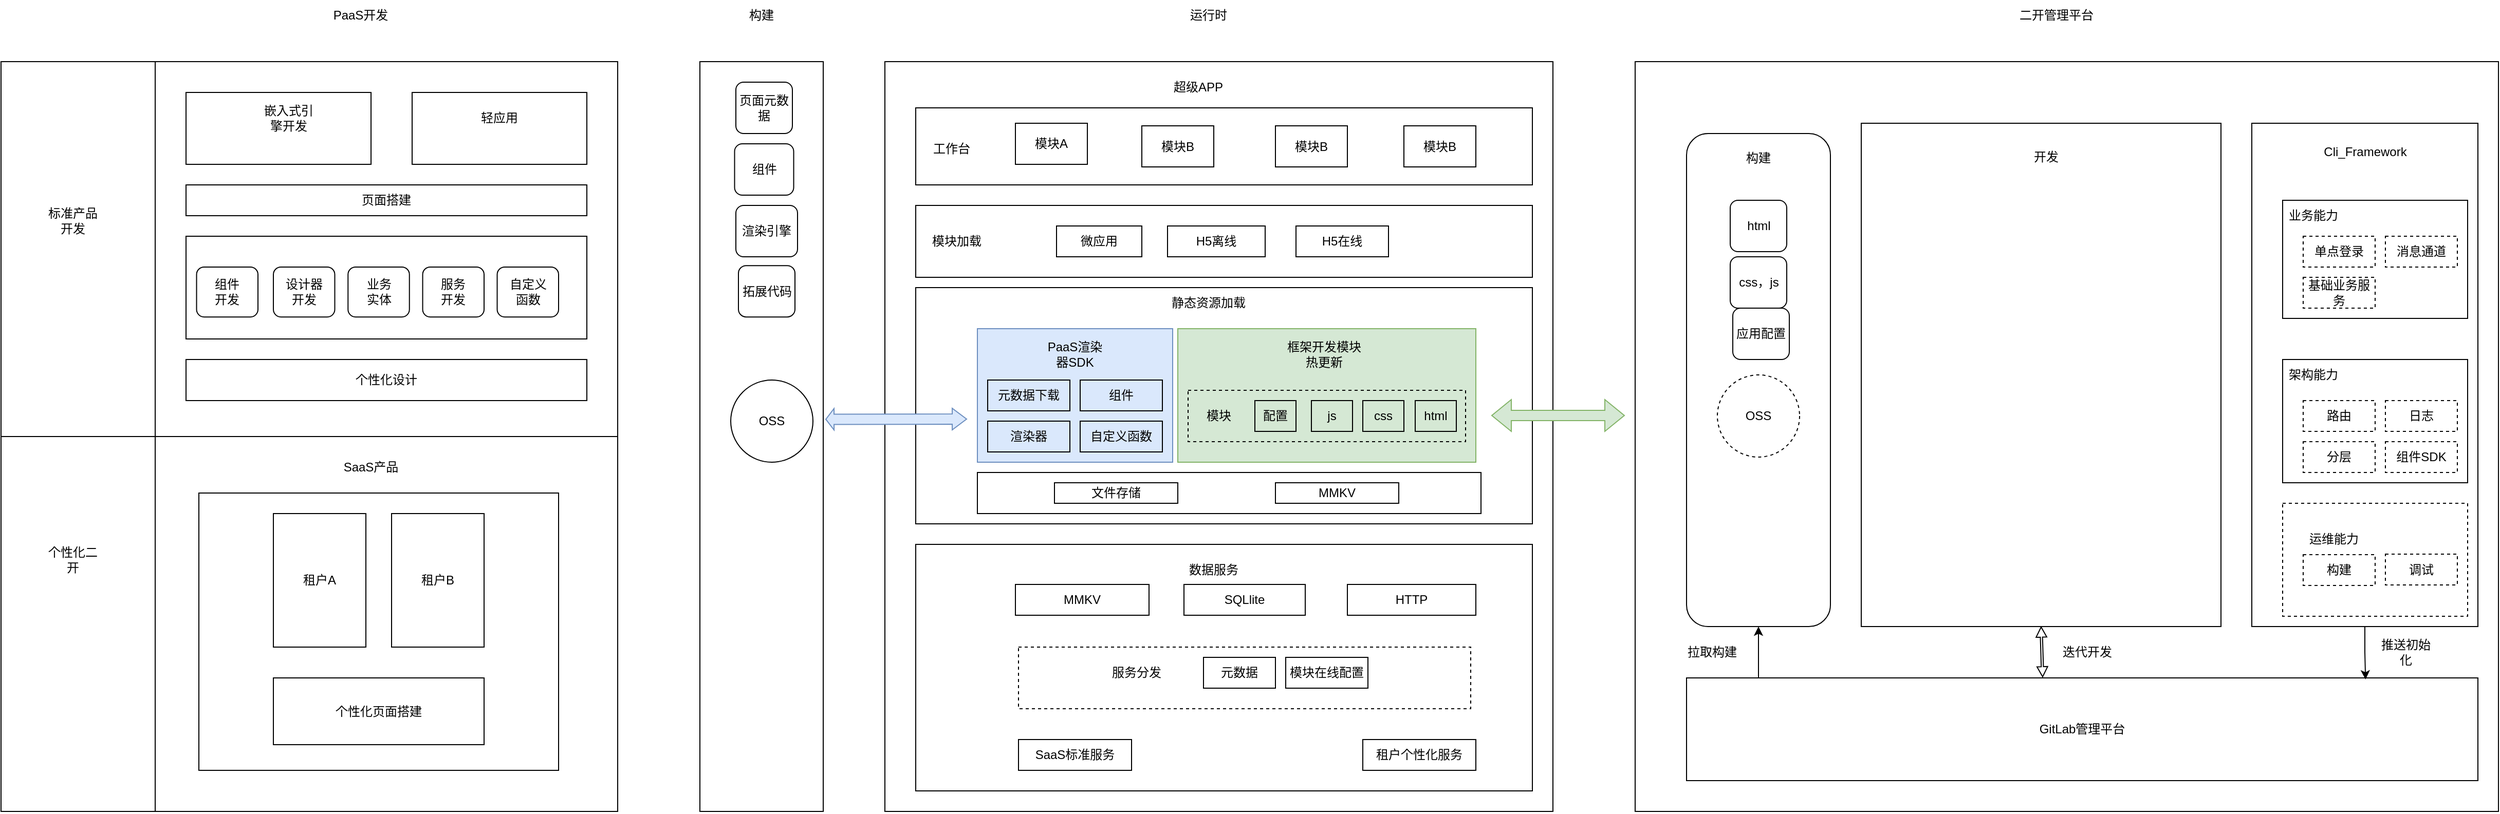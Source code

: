 <mxfile version="16.3.0" type="github">
  <diagram id="Zt27aAjr4QAj1kBU1-q1" name="Page-1">
    <mxGraphModel dx="2328" dy="1978" grid="1" gridSize="10" guides="1" tooltips="1" connect="1" arrows="1" fold="1" page="1" pageScale="1" pageWidth="827" pageHeight="1169" math="0" shadow="0">
      <root>
        <mxCell id="0" />
        <mxCell id="1" parent="0" />
        <mxCell id="z8KMi-OxLpLHsyKg0KSH-10" value="" style="rounded=0;whiteSpace=wrap;html=1;fillColor=none;" vertex="1" parent="1">
          <mxGeometry x="700" y="30" width="650" height="730" as="geometry" />
        </mxCell>
        <mxCell id="z8KMi-OxLpLHsyKg0KSH-47" value="" style="rounded=0;whiteSpace=wrap;html=1;fillColor=none;" vertex="1" parent="1">
          <mxGeometry x="730" y="250" width="600" height="230" as="geometry" />
        </mxCell>
        <mxCell id="z8KMi-OxLpLHsyKg0KSH-82" value="" style="rounded=0;whiteSpace=wrap;html=1;fillColor=none;" vertex="1" parent="1">
          <mxGeometry x="730" y="170" width="600" height="70" as="geometry" />
        </mxCell>
        <mxCell id="z8KMi-OxLpLHsyKg0KSH-1" value="" style="rounded=0;whiteSpace=wrap;html=1;fillColor=none;" vertex="1" parent="1">
          <mxGeometry x="-160" y="30" width="600" height="730" as="geometry" />
        </mxCell>
        <mxCell id="z8KMi-OxLpLHsyKg0KSH-2" value="" style="endArrow=none;html=1;rounded=0;entryX=0;entryY=0.5;entryDx=0;entryDy=0;exitX=1;exitY=0.5;exitDx=0;exitDy=0;" edge="1" parent="1" source="z8KMi-OxLpLHsyKg0KSH-1" target="z8KMi-OxLpLHsyKg0KSH-1">
          <mxGeometry width="50" height="50" relative="1" as="geometry">
            <mxPoint x="-150" y="460" as="sourcePoint" />
            <mxPoint x="-100" y="410" as="targetPoint" />
          </mxGeometry>
        </mxCell>
        <mxCell id="z8KMi-OxLpLHsyKg0KSH-3" value="" style="endArrow=none;html=1;rounded=0;entryX=0.25;entryY=0;entryDx=0;entryDy=0;exitX=0.25;exitY=1;exitDx=0;exitDy=0;" edge="1" parent="1" source="z8KMi-OxLpLHsyKg0KSH-1" target="z8KMi-OxLpLHsyKg0KSH-1">
          <mxGeometry width="50" height="50" relative="1" as="geometry">
            <mxPoint x="-130" y="160" as="sourcePoint" />
            <mxPoint x="-80" y="110" as="targetPoint" />
          </mxGeometry>
        </mxCell>
        <mxCell id="z8KMi-OxLpLHsyKg0KSH-4" value="标准产品开发" style="text;html=1;strokeColor=none;fillColor=none;align=center;verticalAlign=middle;whiteSpace=wrap;rounded=0;" vertex="1" parent="1">
          <mxGeometry x="-120" y="170" width="60" height="30" as="geometry" />
        </mxCell>
        <mxCell id="z8KMi-OxLpLHsyKg0KSH-5" value="个性化二开" style="text;html=1;strokeColor=none;fillColor=none;align=center;verticalAlign=middle;whiteSpace=wrap;rounded=0;" vertex="1" parent="1">
          <mxGeometry x="-120" y="500" width="60" height="30" as="geometry" />
        </mxCell>
        <mxCell id="z8KMi-OxLpLHsyKg0KSH-6" value="PaaS开发" style="text;html=1;strokeColor=none;fillColor=none;align=center;verticalAlign=middle;whiteSpace=wrap;rounded=0;" vertex="1" parent="1">
          <mxGeometry x="160" y="-30" width="60" height="30" as="geometry" />
        </mxCell>
        <mxCell id="z8KMi-OxLpLHsyKg0KSH-7" value="" style="rounded=0;whiteSpace=wrap;html=1;fillColor=none;" vertex="1" parent="1">
          <mxGeometry x="20" y="60" width="180" height="70" as="geometry" />
        </mxCell>
        <mxCell id="z8KMi-OxLpLHsyKg0KSH-8" value="" style="rounded=0;whiteSpace=wrap;html=1;fillColor=none;" vertex="1" parent="1">
          <mxGeometry x="520" y="30" width="120" height="730" as="geometry" />
        </mxCell>
        <mxCell id="z8KMi-OxLpLHsyKg0KSH-9" value="构建" style="text;html=1;strokeColor=none;fillColor=none;align=center;verticalAlign=middle;whiteSpace=wrap;rounded=0;" vertex="1" parent="1">
          <mxGeometry x="550" y="-30" width="60" height="30" as="geometry" />
        </mxCell>
        <mxCell id="z8KMi-OxLpLHsyKg0KSH-11" value="运行时" style="text;html=1;strokeColor=none;fillColor=none;align=center;verticalAlign=middle;whiteSpace=wrap;rounded=0;" vertex="1" parent="1">
          <mxGeometry x="985" y="-30" width="60" height="30" as="geometry" />
        </mxCell>
        <mxCell id="z8KMi-OxLpLHsyKg0KSH-12" value="嵌入式引擎开发" style="text;html=1;strokeColor=none;fillColor=none;align=center;verticalAlign=middle;whiteSpace=wrap;rounded=0;" vertex="1" parent="1">
          <mxGeometry x="90" y="70" width="60" height="30" as="geometry" />
        </mxCell>
        <mxCell id="z8KMi-OxLpLHsyKg0KSH-13" value="" style="rounded=0;whiteSpace=wrap;html=1;fillColor=none;" vertex="1" parent="1">
          <mxGeometry x="240" y="60" width="170" height="70" as="geometry" />
        </mxCell>
        <mxCell id="z8KMi-OxLpLHsyKg0KSH-14" value="轻应用" style="text;html=1;strokeColor=none;fillColor=none;align=center;verticalAlign=middle;whiteSpace=wrap;rounded=0;" vertex="1" parent="1">
          <mxGeometry x="295" y="70" width="60" height="30" as="geometry" />
        </mxCell>
        <mxCell id="z8KMi-OxLpLHsyKg0KSH-15" value="" style="rounded=0;whiteSpace=wrap;html=1;fillColor=none;" vertex="1" parent="1">
          <mxGeometry x="32.5" y="450" width="350" height="270" as="geometry" />
        </mxCell>
        <mxCell id="z8KMi-OxLpLHsyKg0KSH-16" value="SaaS产品" style="text;html=1;strokeColor=none;fillColor=none;align=center;verticalAlign=middle;whiteSpace=wrap;rounded=0;" vertex="1" parent="1">
          <mxGeometry x="170" y="410" width="60" height="30" as="geometry" />
        </mxCell>
        <mxCell id="z8KMi-OxLpLHsyKg0KSH-23" value="页面搭建" style="rounded=0;whiteSpace=wrap;html=1;fillColor=none;" vertex="1" parent="1">
          <mxGeometry x="20" y="150" width="390" height="30" as="geometry" />
        </mxCell>
        <mxCell id="z8KMi-OxLpLHsyKg0KSH-24" value="租户A" style="rounded=0;whiteSpace=wrap;html=1;fillColor=none;" vertex="1" parent="1">
          <mxGeometry x="105" y="470" width="90" height="130" as="geometry" />
        </mxCell>
        <mxCell id="z8KMi-OxLpLHsyKg0KSH-25" value="租户B" style="rounded=0;whiteSpace=wrap;html=1;fillColor=none;" vertex="1" parent="1">
          <mxGeometry x="220" y="470" width="90" height="130" as="geometry" />
        </mxCell>
        <mxCell id="z8KMi-OxLpLHsyKg0KSH-26" value="个性化页面搭建" style="rounded=0;whiteSpace=wrap;html=1;fillColor=none;" vertex="1" parent="1">
          <mxGeometry x="105" y="630" width="205" height="65" as="geometry" />
        </mxCell>
        <mxCell id="z8KMi-OxLpLHsyKg0KSH-28" value="个性化设计" style="rounded=0;whiteSpace=wrap;html=1;fillColor=none;" vertex="1" parent="1">
          <mxGeometry x="20" y="320" width="390" height="40" as="geometry" />
        </mxCell>
        <mxCell id="z8KMi-OxLpLHsyKg0KSH-29" value="页面元数据" style="rounded=1;whiteSpace=wrap;html=1;fillColor=none;" vertex="1" parent="1">
          <mxGeometry x="555" y="50" width="55" height="50" as="geometry" />
        </mxCell>
        <mxCell id="z8KMi-OxLpLHsyKg0KSH-30" value="组件" style="rounded=1;whiteSpace=wrap;html=1;fillColor=none;" vertex="1" parent="1">
          <mxGeometry x="553.75" y="110" width="57.5" height="50" as="geometry" />
        </mxCell>
        <mxCell id="z8KMi-OxLpLHsyKg0KSH-31" value="渲染引擎" style="rounded=1;whiteSpace=wrap;html=1;fillColor=none;" vertex="1" parent="1">
          <mxGeometry x="555" y="170" width="60" height="50" as="geometry" />
        </mxCell>
        <mxCell id="z8KMi-OxLpLHsyKg0KSH-17" value="" style="rounded=0;whiteSpace=wrap;html=1;fillColor=none;" vertex="1" parent="1">
          <mxGeometry x="20" y="200" width="390" height="100" as="geometry" />
        </mxCell>
        <mxCell id="z8KMi-OxLpLHsyKg0KSH-18" value="组件&lt;br&gt;开发" style="rounded=1;whiteSpace=wrap;html=1;fillColor=none;" vertex="1" parent="1">
          <mxGeometry x="30.26" y="230" width="59.74" height="48.57" as="geometry" />
        </mxCell>
        <mxCell id="z8KMi-OxLpLHsyKg0KSH-32" value="设计器&lt;br&gt;开发" style="rounded=1;whiteSpace=wrap;html=1;fillColor=none;" vertex="1" parent="1">
          <mxGeometry x="105" y="230" width="59.74" height="48.57" as="geometry" />
        </mxCell>
        <mxCell id="z8KMi-OxLpLHsyKg0KSH-33" value="服务&lt;br&gt;开发" style="rounded=1;whiteSpace=wrap;html=1;fillColor=none;" vertex="1" parent="1">
          <mxGeometry x="250.26" y="230" width="59.74" height="48.57" as="geometry" />
        </mxCell>
        <mxCell id="z8KMi-OxLpLHsyKg0KSH-34" value="业务&lt;br&gt;实体" style="rounded=1;whiteSpace=wrap;html=1;fillColor=none;" vertex="1" parent="1">
          <mxGeometry x="177.63" y="230" width="59.74" height="48.57" as="geometry" />
        </mxCell>
        <mxCell id="z8KMi-OxLpLHsyKg0KSH-35" value="自定义&lt;br&gt;函数" style="rounded=1;whiteSpace=wrap;html=1;fillColor=none;" vertex="1" parent="1">
          <mxGeometry x="322.76" y="230" width="59.74" height="48.57" as="geometry" />
        </mxCell>
        <mxCell id="z8KMi-OxLpLHsyKg0KSH-36" value="拓展代码" style="rounded=1;whiteSpace=wrap;html=1;fillColor=none;" vertex="1" parent="1">
          <mxGeometry x="557.5" y="228.57" width="55" height="50" as="geometry" />
        </mxCell>
        <mxCell id="z8KMi-OxLpLHsyKg0KSH-37" value="微应用" style="rounded=0;whiteSpace=wrap;html=1;fillColor=none;" vertex="1" parent="1">
          <mxGeometry x="867" y="190" width="83" height="30" as="geometry" />
        </mxCell>
        <mxCell id="z8KMi-OxLpLHsyKg0KSH-39" value="H5在线" style="rounded=0;whiteSpace=wrap;html=1;fillColor=none;" vertex="1" parent="1">
          <mxGeometry x="1100" y="190" width="90" height="30" as="geometry" />
        </mxCell>
        <mxCell id="z8KMi-OxLpLHsyKg0KSH-41" value="H5离线" style="rounded=0;whiteSpace=wrap;html=1;fillColor=none;" vertex="1" parent="1">
          <mxGeometry x="975" y="190" width="95" height="30" as="geometry" />
        </mxCell>
        <mxCell id="z8KMi-OxLpLHsyKg0KSH-43" value="超级APP" style="text;html=1;strokeColor=none;fillColor=none;align=center;verticalAlign=middle;whiteSpace=wrap;rounded=0;" vertex="1" parent="1">
          <mxGeometry x="975" y="40" width="60" height="30" as="geometry" />
        </mxCell>
        <mxCell id="z8KMi-OxLpLHsyKg0KSH-44" value="" style="rounded=0;whiteSpace=wrap;html=1;fillColor=none;" vertex="1" parent="1">
          <mxGeometry x="730" y="75" width="600" height="75" as="geometry" />
        </mxCell>
        <mxCell id="z8KMi-OxLpLHsyKg0KSH-49" value="" style="rounded=0;whiteSpace=wrap;html=1;fillColor=none;" vertex="1" parent="1">
          <mxGeometry x="730" y="500" width="600" height="240" as="geometry" />
        </mxCell>
        <mxCell id="z8KMi-OxLpLHsyKg0KSH-51" value="静态资源加载" style="text;html=1;strokeColor=none;fillColor=none;align=center;verticalAlign=middle;whiteSpace=wrap;rounded=0;" vertex="1" parent="1">
          <mxGeometry x="970" y="250" width="90" height="29" as="geometry" />
        </mxCell>
        <mxCell id="z8KMi-OxLpLHsyKg0KSH-52" value="数据服务" style="text;html=1;strokeColor=none;fillColor=none;align=center;verticalAlign=middle;whiteSpace=wrap;rounded=0;" vertex="1" parent="1">
          <mxGeometry x="975" y="510" width="90" height="29" as="geometry" />
        </mxCell>
        <mxCell id="z8KMi-OxLpLHsyKg0KSH-54" value="" style="rounded=0;whiteSpace=wrap;html=1;fillColor=#dae8fc;strokeColor=#6c8ebf;" vertex="1" parent="1">
          <mxGeometry x="790" y="290" width="190" height="130" as="geometry" />
        </mxCell>
        <mxCell id="z8KMi-OxLpLHsyKg0KSH-55" value="PaaS渲染器SDK" style="text;html=1;strokeColor=none;fillColor=none;align=center;verticalAlign=middle;whiteSpace=wrap;rounded=0;" vertex="1" parent="1">
          <mxGeometry x="855" y="300" width="60" height="30" as="geometry" />
        </mxCell>
        <mxCell id="z8KMi-OxLpLHsyKg0KSH-56" value="元数据下载" style="rounded=0;whiteSpace=wrap;html=1;fillColor=none;" vertex="1" parent="1">
          <mxGeometry x="800" y="340" width="80" height="30" as="geometry" />
        </mxCell>
        <mxCell id="z8KMi-OxLpLHsyKg0KSH-58" value="OSS" style="ellipse;whiteSpace=wrap;html=1;aspect=fixed;fillColor=none;" vertex="1" parent="1">
          <mxGeometry x="550" y="340" width="80" height="80" as="geometry" />
        </mxCell>
        <mxCell id="z8KMi-OxLpLHsyKg0KSH-59" value="" style="rounded=0;whiteSpace=wrap;html=1;fillColor=none;" vertex="1" parent="1">
          <mxGeometry x="790" y="430" width="490" height="40" as="geometry" />
        </mxCell>
        <mxCell id="z8KMi-OxLpLHsyKg0KSH-60" value="文件存储" style="rounded=0;whiteSpace=wrap;html=1;fillColor=none;" vertex="1" parent="1">
          <mxGeometry x="865" y="440" width="120" height="20" as="geometry" />
        </mxCell>
        <mxCell id="z8KMi-OxLpLHsyKg0KSH-61" value="MMKV" style="rounded=0;whiteSpace=wrap;html=1;fillColor=none;" vertex="1" parent="1">
          <mxGeometry x="1080" y="440" width="120" height="20" as="geometry" />
        </mxCell>
        <mxCell id="z8KMi-OxLpLHsyKg0KSH-64" value="热更新模块管理" style="text;html=1;strokeColor=none;fillColor=none;align=center;verticalAlign=middle;whiteSpace=wrap;rounded=0;" vertex="1" parent="1">
          <mxGeometry x="1110" y="300" width="60" height="30" as="geometry" />
        </mxCell>
        <mxCell id="z8KMi-OxLpLHsyKg0KSH-65" value="组件" style="rounded=0;whiteSpace=wrap;html=1;fillColor=none;" vertex="1" parent="1">
          <mxGeometry x="890" y="340" width="80" height="30" as="geometry" />
        </mxCell>
        <mxCell id="z8KMi-OxLpLHsyKg0KSH-67" value="渲染器" style="rounded=0;whiteSpace=wrap;html=1;fillColor=none;" vertex="1" parent="1">
          <mxGeometry x="800" y="380" width="80" height="30" as="geometry" />
        </mxCell>
        <mxCell id="z8KMi-OxLpLHsyKg0KSH-68" value="自定义函数" style="rounded=0;whiteSpace=wrap;html=1;fillColor=none;" vertex="1" parent="1">
          <mxGeometry x="890" y="380" width="80" height="30" as="geometry" />
        </mxCell>
        <mxCell id="z8KMi-OxLpLHsyKg0KSH-74" value="工作台" style="text;html=1;strokeColor=none;fillColor=none;align=center;verticalAlign=middle;whiteSpace=wrap;rounded=0;" vertex="1" parent="1">
          <mxGeometry x="740" y="90" width="50" height="50" as="geometry" />
        </mxCell>
        <mxCell id="z8KMi-OxLpLHsyKg0KSH-75" value="模块A" style="rounded=0;whiteSpace=wrap;html=1;fillColor=none;" vertex="1" parent="1">
          <mxGeometry x="827" y="90" width="70" height="40" as="geometry" />
        </mxCell>
        <mxCell id="z8KMi-OxLpLHsyKg0KSH-76" value="模块B" style="rounded=0;whiteSpace=wrap;html=1;fillColor=none;" vertex="1" parent="1">
          <mxGeometry x="950" y="92.5" width="70" height="40" as="geometry" />
        </mxCell>
        <mxCell id="z8KMi-OxLpLHsyKg0KSH-77" value="模块B" style="rounded=0;whiteSpace=wrap;html=1;fillColor=none;" vertex="1" parent="1">
          <mxGeometry x="1080" y="92.5" width="70" height="40" as="geometry" />
        </mxCell>
        <mxCell id="z8KMi-OxLpLHsyKg0KSH-80" value="模块B" style="rounded=0;whiteSpace=wrap;html=1;fillColor=none;" vertex="1" parent="1">
          <mxGeometry x="1205" y="92.5" width="70" height="40" as="geometry" />
        </mxCell>
        <mxCell id="z8KMi-OxLpLHsyKg0KSH-83" value="模块加载" style="text;html=1;strokeColor=none;fillColor=none;align=center;verticalAlign=middle;whiteSpace=wrap;rounded=0;" vertex="1" parent="1">
          <mxGeometry x="740" y="190" width="60" height="30" as="geometry" />
        </mxCell>
        <mxCell id="z8KMi-OxLpLHsyKg0KSH-85" value="" style="shape=flexArrow;endArrow=classic;startArrow=classic;html=1;rounded=0;exitX=1.017;exitY=0.477;exitDx=0;exitDy=0;exitPerimeter=0;endWidth=10;endSize=4.33;startWidth=10;startSize=2.33;fillColor=#dae8fc;strokeColor=#6c8ebf;" edge="1" parent="1" source="z8KMi-OxLpLHsyKg0KSH-8">
          <mxGeometry width="100" height="100" relative="1" as="geometry">
            <mxPoint x="660" y="460" as="sourcePoint" />
            <mxPoint x="780" y="378" as="targetPoint" />
          </mxGeometry>
        </mxCell>
        <mxCell id="z8KMi-OxLpLHsyKg0KSH-63" value="" style="rounded=0;whiteSpace=wrap;html=1;fillColor=#d5e8d4;strokeColor=#82b366;" vertex="1" parent="1">
          <mxGeometry x="985" y="290" width="290" height="130" as="geometry" />
        </mxCell>
        <mxCell id="z8KMi-OxLpLHsyKg0KSH-93" value="" style="group" vertex="1" connectable="0" parent="1">
          <mxGeometry x="995" y="350" width="270" height="50" as="geometry" />
        </mxCell>
        <mxCell id="z8KMi-OxLpLHsyKg0KSH-89" value="" style="rounded=0;whiteSpace=wrap;html=1;fillColor=none;dashed=1;" vertex="1" parent="z8KMi-OxLpLHsyKg0KSH-93">
          <mxGeometry width="270" height="50" as="geometry" />
        </mxCell>
        <mxCell id="z8KMi-OxLpLHsyKg0KSH-69" value="配置" style="rounded=0;whiteSpace=wrap;html=1;fillColor=none;" vertex="1" parent="z8KMi-OxLpLHsyKg0KSH-93">
          <mxGeometry x="65" y="10" width="40" height="30" as="geometry" />
        </mxCell>
        <mxCell id="z8KMi-OxLpLHsyKg0KSH-86" value="js" style="rounded=0;whiteSpace=wrap;html=1;fillColor=none;" vertex="1" parent="z8KMi-OxLpLHsyKg0KSH-93">
          <mxGeometry x="120" y="10" width="40" height="30" as="geometry" />
        </mxCell>
        <mxCell id="z8KMi-OxLpLHsyKg0KSH-87" value="css" style="rounded=0;whiteSpace=wrap;html=1;fillColor=none;" vertex="1" parent="z8KMi-OxLpLHsyKg0KSH-93">
          <mxGeometry x="170" y="10" width="40" height="30" as="geometry" />
        </mxCell>
        <mxCell id="z8KMi-OxLpLHsyKg0KSH-88" value="html" style="rounded=0;whiteSpace=wrap;html=1;fillColor=none;" vertex="1" parent="z8KMi-OxLpLHsyKg0KSH-93">
          <mxGeometry x="221" y="10" width="40" height="30" as="geometry" />
        </mxCell>
        <mxCell id="z8KMi-OxLpLHsyKg0KSH-90" value="模块" style="text;html=1;strokeColor=none;fillColor=none;align=center;verticalAlign=middle;whiteSpace=wrap;rounded=0;" vertex="1" parent="z8KMi-OxLpLHsyKg0KSH-93">
          <mxGeometry x="15" y="10" width="30" height="30" as="geometry" />
        </mxCell>
        <mxCell id="z8KMi-OxLpLHsyKg0KSH-94" value="MMKV" style="rounded=0;whiteSpace=wrap;html=1;fillColor=none;" vertex="1" parent="1">
          <mxGeometry x="827" y="539" width="130" height="30" as="geometry" />
        </mxCell>
        <mxCell id="z8KMi-OxLpLHsyKg0KSH-96" value="SQLlite" style="rounded=0;whiteSpace=wrap;html=1;fillColor=none;" vertex="1" parent="1">
          <mxGeometry x="991" y="539" width="118" height="30" as="geometry" />
        </mxCell>
        <mxCell id="z8KMi-OxLpLHsyKg0KSH-97" value="HTTP" style="rounded=0;whiteSpace=wrap;html=1;fillColor=none;" vertex="1" parent="1">
          <mxGeometry x="1150" y="539" width="125" height="30" as="geometry" />
        </mxCell>
        <mxCell id="z8KMi-OxLpLHsyKg0KSH-98" value="" style="rounded=0;whiteSpace=wrap;html=1;dashed=1;fillColor=none;" vertex="1" parent="1">
          <mxGeometry x="830" y="600" width="440" height="60" as="geometry" />
        </mxCell>
        <mxCell id="z8KMi-OxLpLHsyKg0KSH-99" value="服务分发" style="text;html=1;strokeColor=none;fillColor=none;align=center;verticalAlign=middle;whiteSpace=wrap;rounded=0;" vertex="1" parent="1">
          <mxGeometry x="915" y="610" width="60" height="30" as="geometry" />
        </mxCell>
        <mxCell id="z8KMi-OxLpLHsyKg0KSH-100" value="元数据" style="rounded=0;whiteSpace=wrap;html=1;fillColor=none;" vertex="1" parent="1">
          <mxGeometry x="1010" y="610" width="70" height="30" as="geometry" />
        </mxCell>
        <mxCell id="z8KMi-OxLpLHsyKg0KSH-101" value="模块在线配置" style="rounded=0;whiteSpace=wrap;html=1;fillColor=none;" vertex="1" parent="1">
          <mxGeometry x="1090" y="610" width="80" height="30" as="geometry" />
        </mxCell>
        <mxCell id="z8KMi-OxLpLHsyKg0KSH-102" value="SaaS标准服务" style="rounded=0;whiteSpace=wrap;html=1;fillColor=none;" vertex="1" parent="1">
          <mxGeometry x="830" y="690" width="110" height="30" as="geometry" />
        </mxCell>
        <mxCell id="z8KMi-OxLpLHsyKg0KSH-103" value="租户个性化服务" style="rounded=0;whiteSpace=wrap;html=1;fillColor=none;" vertex="1" parent="1">
          <mxGeometry x="1165" y="690" width="110" height="30" as="geometry" />
        </mxCell>
        <mxCell id="z8KMi-OxLpLHsyKg0KSH-104" value="框架开发模块热更新" style="text;html=1;strokeColor=none;fillColor=none;align=center;verticalAlign=middle;whiteSpace=wrap;rounded=0;" vertex="1" parent="1">
          <mxGeometry x="1085" y="300" width="85" height="30" as="geometry" />
        </mxCell>
        <mxCell id="z8KMi-OxLpLHsyKg0KSH-105" value="" style="rounded=0;whiteSpace=wrap;html=1;fillColor=none;" vertex="1" parent="1">
          <mxGeometry x="1430" y="30" width="840" height="730" as="geometry" />
        </mxCell>
        <mxCell id="z8KMi-OxLpLHsyKg0KSH-107" value="" style="shape=flexArrow;endArrow=classic;startArrow=classic;html=1;rounded=0;fillColor=#d5e8d4;strokeColor=#82b366;" edge="1" parent="1">
          <mxGeometry width="100" height="100" relative="1" as="geometry">
            <mxPoint x="1290" y="374.5" as="sourcePoint" />
            <mxPoint x="1420" y="374.5" as="targetPoint" />
          </mxGeometry>
        </mxCell>
        <mxCell id="z8KMi-OxLpLHsyKg0KSH-109" value="" style="rounded=1;whiteSpace=wrap;html=1;fillColor=none;" vertex="1" parent="1">
          <mxGeometry x="1480" y="100" width="140" height="480" as="geometry" />
        </mxCell>
        <mxCell id="z8KMi-OxLpLHsyKg0KSH-110" value="二开管理平台" style="text;html=1;strokeColor=none;fillColor=none;align=center;verticalAlign=middle;whiteSpace=wrap;rounded=0;" vertex="1" parent="1">
          <mxGeometry x="1780" y="-30" width="120" height="30" as="geometry" />
        </mxCell>
        <mxCell id="z8KMi-OxLpLHsyKg0KSH-111" value="GitLab管理平台" style="rounded=0;whiteSpace=wrap;html=1;fillColor=none;" vertex="1" parent="1">
          <mxGeometry x="1480" y="630" width="770" height="100" as="geometry" />
        </mxCell>
        <mxCell id="z8KMi-OxLpLHsyKg0KSH-141" style="edgeStyle=orthogonalEdgeStyle;rounded=0;orthogonalLoop=1;jettySize=auto;html=1;entryX=0.858;entryY=0.015;entryDx=0;entryDy=0;entryPerimeter=0;" edge="1" parent="1" source="z8KMi-OxLpLHsyKg0KSH-112" target="z8KMi-OxLpLHsyKg0KSH-111">
          <mxGeometry relative="1" as="geometry" />
        </mxCell>
        <mxCell id="z8KMi-OxLpLHsyKg0KSH-112" value="" style="rounded=0;whiteSpace=wrap;html=1;fillColor=none;" vertex="1" parent="1">
          <mxGeometry x="2030" y="90" width="220" height="490" as="geometry" />
        </mxCell>
        <mxCell id="z8KMi-OxLpLHsyKg0KSH-113" value="Cli_Framework" style="text;html=1;strokeColor=none;fillColor=none;align=center;verticalAlign=middle;whiteSpace=wrap;rounded=0;" vertex="1" parent="1">
          <mxGeometry x="2092.5" y="100" width="95" height="35" as="geometry" />
        </mxCell>
        <mxCell id="z8KMi-OxLpLHsyKg0KSH-114" value="" style="rounded=0;whiteSpace=wrap;html=1;fillColor=none;" vertex="1" parent="1">
          <mxGeometry x="2060" y="165" width="180" height="115" as="geometry" />
        </mxCell>
        <mxCell id="z8KMi-OxLpLHsyKg0KSH-116" value="业务能力" style="text;html=1;strokeColor=none;fillColor=none;align=center;verticalAlign=middle;whiteSpace=wrap;rounded=0;" vertex="1" parent="1">
          <mxGeometry x="2060" y="165" width="60" height="30" as="geometry" />
        </mxCell>
        <mxCell id="z8KMi-OxLpLHsyKg0KSH-118" value="" style="rounded=0;whiteSpace=wrap;html=1;fillColor=none;" vertex="1" parent="1">
          <mxGeometry x="2060" y="320" width="180" height="120" as="geometry" />
        </mxCell>
        <mxCell id="z8KMi-OxLpLHsyKg0KSH-119" value="单点登录" style="rounded=0;whiteSpace=wrap;html=1;fillColor=none;dashed=1;" vertex="1" parent="1">
          <mxGeometry x="2080" y="200" width="70" height="30" as="geometry" />
        </mxCell>
        <mxCell id="z8KMi-OxLpLHsyKg0KSH-120" value="消息通道" style="rounded=0;whiteSpace=wrap;html=1;fillColor=none;dashed=1;" vertex="1" parent="1">
          <mxGeometry x="2160" y="200" width="70" height="30" as="geometry" />
        </mxCell>
        <mxCell id="z8KMi-OxLpLHsyKg0KSH-122" value="基础业务服务" style="rounded=0;whiteSpace=wrap;html=1;fillColor=none;dashed=1;" vertex="1" parent="1">
          <mxGeometry x="2080" y="240" width="70" height="30" as="geometry" />
        </mxCell>
        <mxCell id="z8KMi-OxLpLHsyKg0KSH-125" value="架构能力" style="text;html=1;strokeColor=none;fillColor=none;align=center;verticalAlign=middle;whiteSpace=wrap;rounded=0;dashed=1;" vertex="1" parent="1">
          <mxGeometry x="2060" y="320" width="60" height="30" as="geometry" />
        </mxCell>
        <mxCell id="z8KMi-OxLpLHsyKg0KSH-126" value="" style="rounded=0;whiteSpace=wrap;html=1;dashed=1;fillColor=none;" vertex="1" parent="1">
          <mxGeometry x="2060" y="460" width="180" height="110" as="geometry" />
        </mxCell>
        <mxCell id="z8KMi-OxLpLHsyKg0KSH-127" value="运维能力" style="text;html=1;strokeColor=none;fillColor=none;align=center;verticalAlign=middle;whiteSpace=wrap;rounded=0;dashed=1;" vertex="1" parent="1">
          <mxGeometry x="2080" y="480" width="60" height="30" as="geometry" />
        </mxCell>
        <mxCell id="z8KMi-OxLpLHsyKg0KSH-128" value="路由" style="rounded=0;whiteSpace=wrap;html=1;dashed=1;fillColor=none;" vertex="1" parent="1">
          <mxGeometry x="2080" y="360" width="70" height="30" as="geometry" />
        </mxCell>
        <mxCell id="z8KMi-OxLpLHsyKg0KSH-129" value="日志" style="rounded=0;whiteSpace=wrap;html=1;dashed=1;fillColor=none;" vertex="1" parent="1">
          <mxGeometry x="2160" y="360" width="70" height="30" as="geometry" />
        </mxCell>
        <mxCell id="z8KMi-OxLpLHsyKg0KSH-130" value="分层" style="rounded=0;whiteSpace=wrap;html=1;dashed=1;fillColor=none;" vertex="1" parent="1">
          <mxGeometry x="2080" y="400" width="70" height="30" as="geometry" />
        </mxCell>
        <mxCell id="z8KMi-OxLpLHsyKg0KSH-131" value="组件SDK" style="rounded=0;whiteSpace=wrap;html=1;dashed=1;fillColor=none;" vertex="1" parent="1">
          <mxGeometry x="2160" y="400" width="70" height="30" as="geometry" />
        </mxCell>
        <mxCell id="z8KMi-OxLpLHsyKg0KSH-132" value="构建" style="rounded=0;whiteSpace=wrap;html=1;dashed=1;fillColor=none;" vertex="1" parent="1">
          <mxGeometry x="2080" y="510" width="70" height="30" as="geometry" />
        </mxCell>
        <mxCell id="z8KMi-OxLpLHsyKg0KSH-133" value="调试" style="rounded=0;whiteSpace=wrap;html=1;dashed=1;fillColor=none;" vertex="1" parent="1">
          <mxGeometry x="2160" y="509.5" width="70" height="30" as="geometry" />
        </mxCell>
        <mxCell id="z8KMi-OxLpLHsyKg0KSH-134" value="构建" style="text;html=1;strokeColor=none;fillColor=none;align=center;verticalAlign=middle;whiteSpace=wrap;rounded=0;dashed=1;" vertex="1" parent="1">
          <mxGeometry x="1520" y="109" width="60" height="30" as="geometry" />
        </mxCell>
        <mxCell id="z8KMi-OxLpLHsyKg0KSH-135" value="OSS" style="ellipse;whiteSpace=wrap;html=1;aspect=fixed;dashed=1;fillColor=none;" vertex="1" parent="1">
          <mxGeometry x="1510" y="335" width="80" height="80" as="geometry" />
        </mxCell>
        <mxCell id="z8KMi-OxLpLHsyKg0KSH-136" value="html" style="rounded=1;whiteSpace=wrap;html=1;fillColor=none;" vertex="1" parent="1">
          <mxGeometry x="1522.5" y="165" width="55" height="50" as="geometry" />
        </mxCell>
        <mxCell id="z8KMi-OxLpLHsyKg0KSH-137" value="css，js" style="rounded=1;whiteSpace=wrap;html=1;fillColor=none;" vertex="1" parent="1">
          <mxGeometry x="1522.5" y="220" width="55" height="50" as="geometry" />
        </mxCell>
        <mxCell id="z8KMi-OxLpLHsyKg0KSH-138" value="应用配置" style="rounded=1;whiteSpace=wrap;html=1;fillColor=none;" vertex="1" parent="1">
          <mxGeometry x="1525" y="270" width="55" height="50" as="geometry" />
        </mxCell>
        <mxCell id="z8KMi-OxLpLHsyKg0KSH-139" value="" style="rounded=0;whiteSpace=wrap;html=1;fillColor=none;" vertex="1" parent="1">
          <mxGeometry x="1650" y="90" width="350" height="490" as="geometry" />
        </mxCell>
        <mxCell id="z8KMi-OxLpLHsyKg0KSH-140" value="开发" style="text;html=1;strokeColor=none;fillColor=none;align=center;verticalAlign=middle;whiteSpace=wrap;rounded=0;" vertex="1" parent="1">
          <mxGeometry x="1800" y="108" width="60" height="30" as="geometry" />
        </mxCell>
        <mxCell id="z8KMi-OxLpLHsyKg0KSH-142" value="推送初始化" style="text;html=1;strokeColor=none;fillColor=none;align=center;verticalAlign=middle;whiteSpace=wrap;rounded=0;" vertex="1" parent="1">
          <mxGeometry x="2150" y="590" width="60" height="30" as="geometry" />
        </mxCell>
        <mxCell id="z8KMi-OxLpLHsyKg0KSH-143" value="" style="shape=flexArrow;endArrow=classic;startArrow=classic;html=1;rounded=0;entryX=0.5;entryY=1;entryDx=0;entryDy=0;exitX=0.45;exitY=-0.006;exitDx=0;exitDy=0;exitPerimeter=0;width=2.105;endSize=2.937;startWidth=7.258;startSize=2.937;endWidth=7.258;" edge="1" parent="1" source="z8KMi-OxLpLHsyKg0KSH-111" target="z8KMi-OxLpLHsyKg0KSH-139">
          <mxGeometry width="100" height="100" relative="1" as="geometry">
            <mxPoint x="1815" y="620" as="sourcePoint" />
            <mxPoint x="1915" y="520" as="targetPoint" />
          </mxGeometry>
        </mxCell>
        <mxCell id="z8KMi-OxLpLHsyKg0KSH-144" value="迭代开发" style="text;html=1;strokeColor=none;fillColor=none;align=center;verticalAlign=middle;whiteSpace=wrap;rounded=0;" vertex="1" parent="1">
          <mxGeometry x="1840" y="590" width="60" height="30" as="geometry" />
        </mxCell>
        <mxCell id="z8KMi-OxLpLHsyKg0KSH-145" value="" style="endArrow=classic;html=1;rounded=0;entryX=0.5;entryY=1;entryDx=0;entryDy=0;" edge="1" parent="1" target="z8KMi-OxLpLHsyKg0KSH-109">
          <mxGeometry width="50" height="50" relative="1" as="geometry">
            <mxPoint x="1550" y="630" as="sourcePoint" />
            <mxPoint x="1570" y="590" as="targetPoint" />
          </mxGeometry>
        </mxCell>
        <mxCell id="z8KMi-OxLpLHsyKg0KSH-146" value="拉取构建" style="text;html=1;strokeColor=none;fillColor=none;align=center;verticalAlign=middle;whiteSpace=wrap;rounded=0;" vertex="1" parent="1">
          <mxGeometry x="1480" y="590" width="50" height="30" as="geometry" />
        </mxCell>
      </root>
    </mxGraphModel>
  </diagram>
</mxfile>
